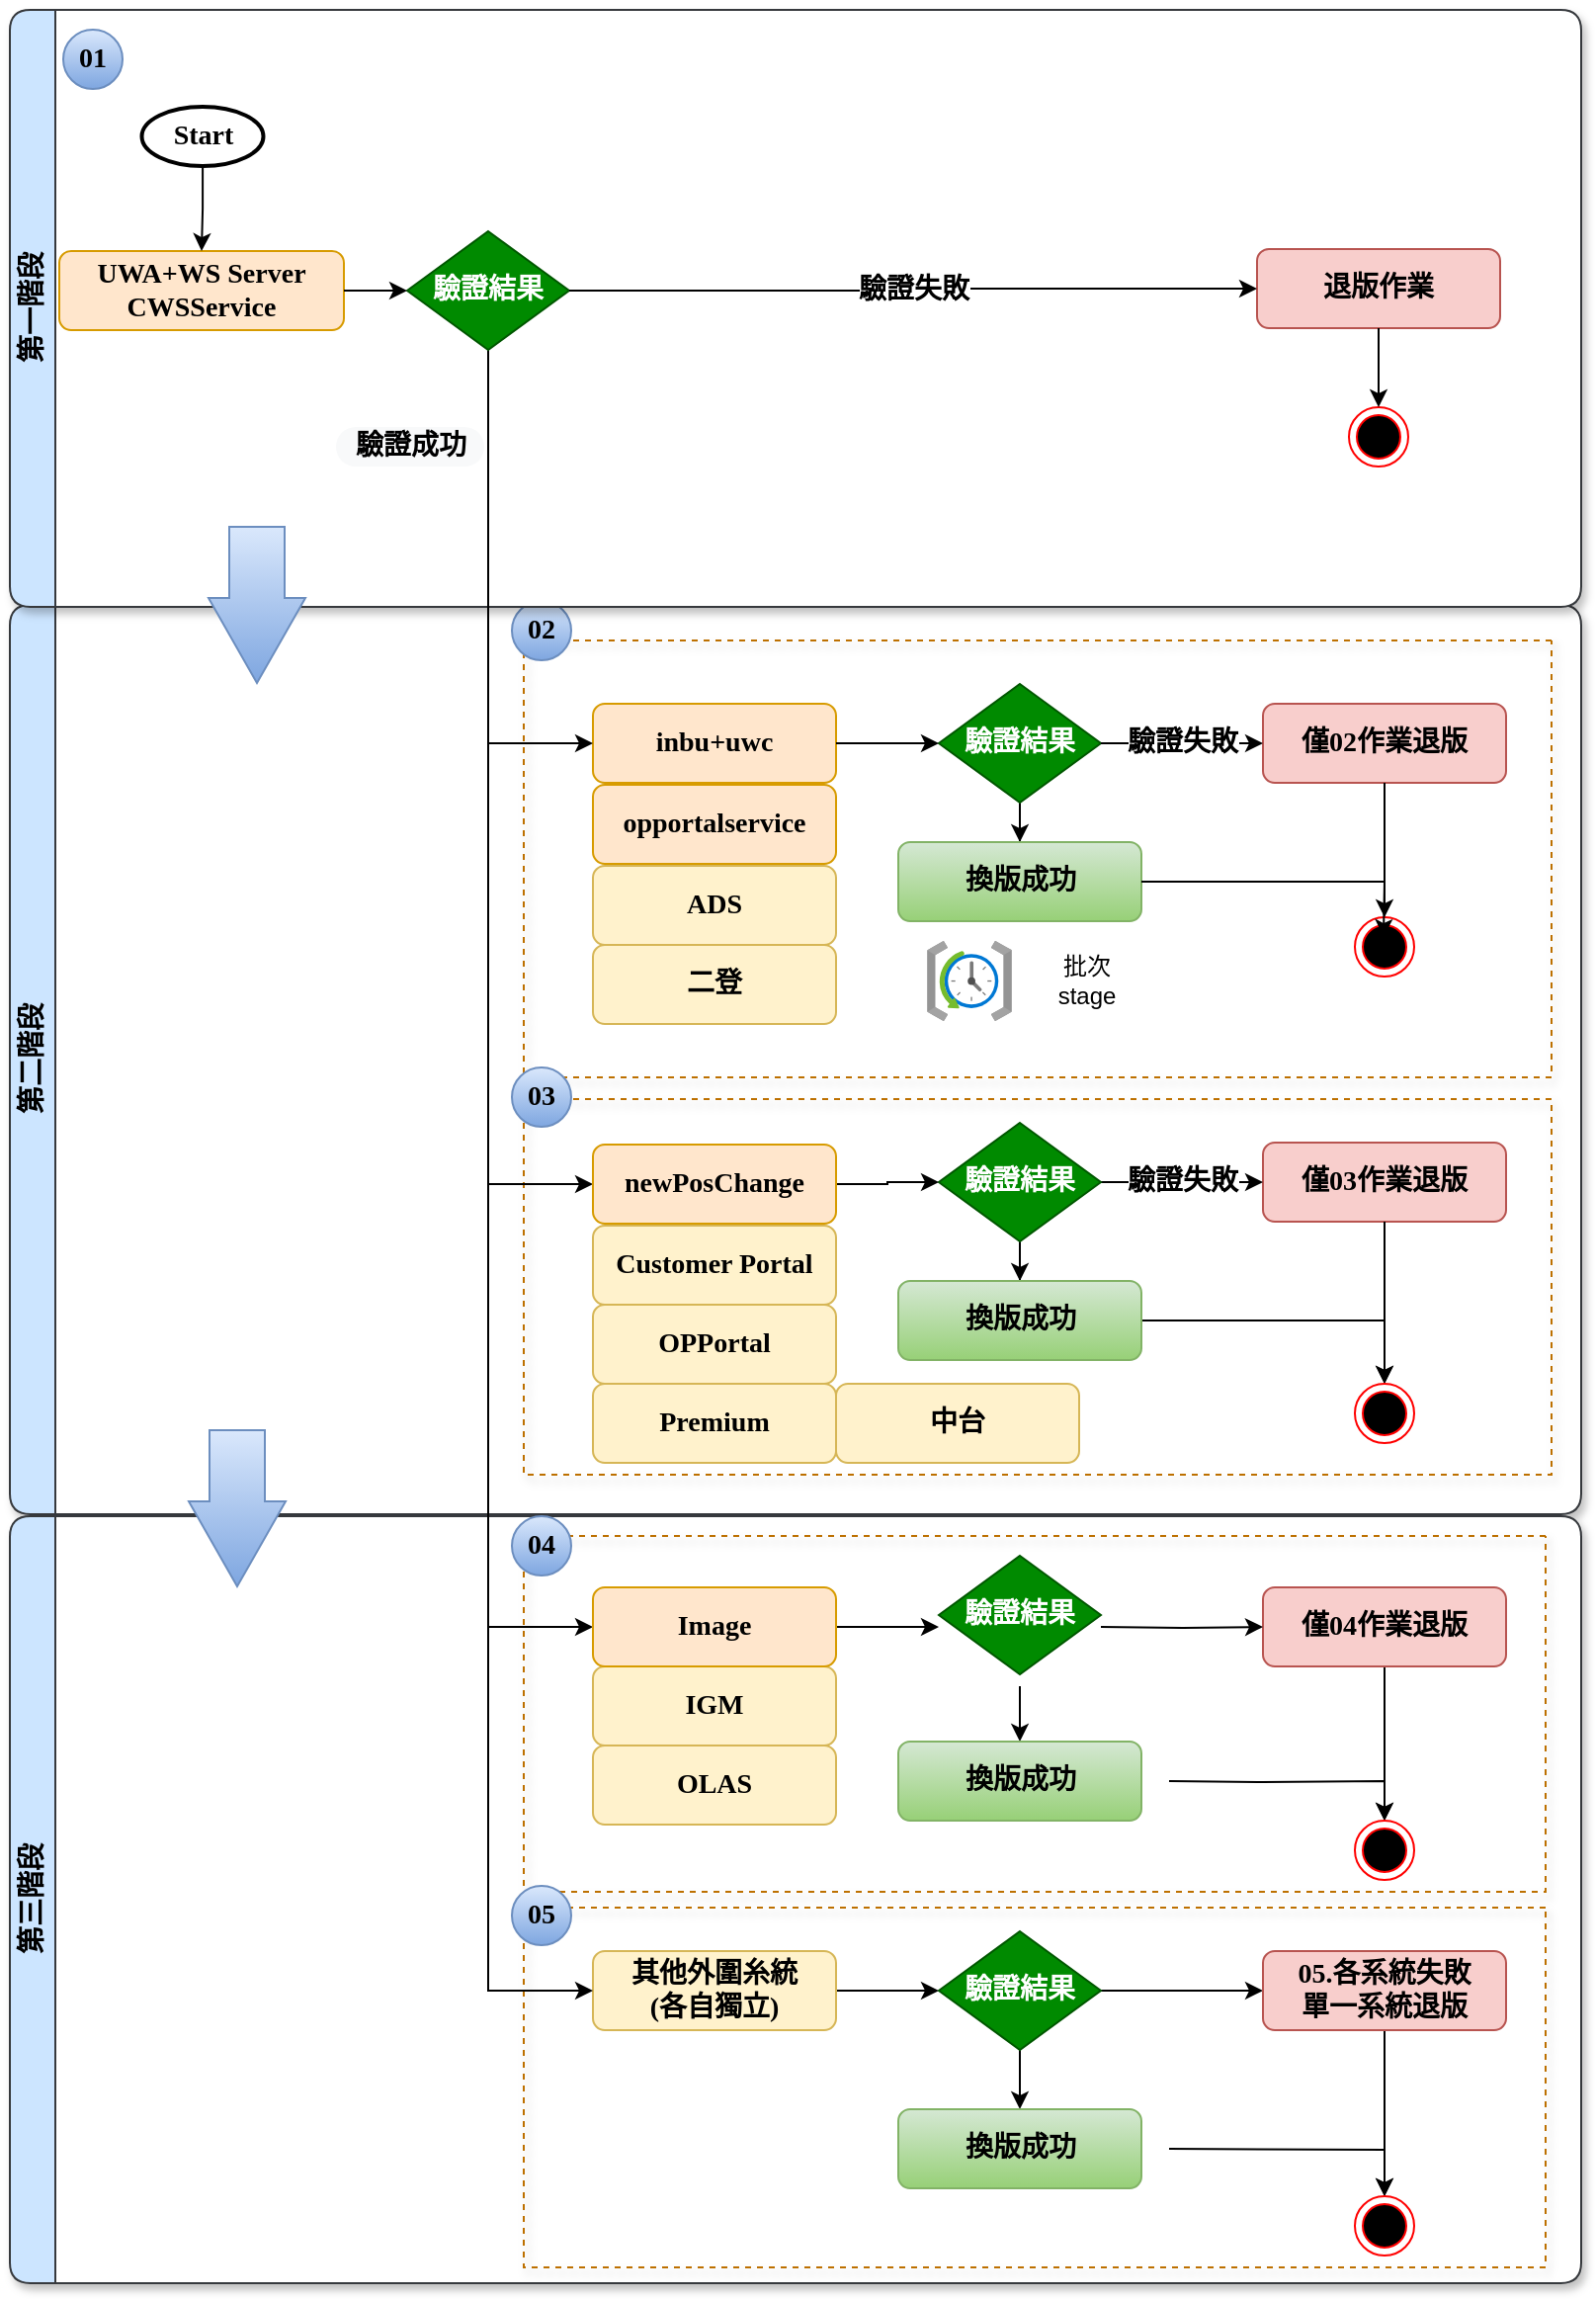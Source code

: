 <mxfile version="24.9.2">
  <diagram id="C5RBs43oDa-KdzZeNtuy" name="Page-1">
    <mxGraphModel dx="786" dy="469" grid="1" gridSize="10" guides="1" tooltips="1" connect="1" arrows="1" fold="1" page="1" pageScale="1" pageWidth="827" pageHeight="1169" math="0" shadow="0">
      <root>
        <mxCell id="WIyWlLk6GJQsqaUBKTNV-0" />
        <mxCell id="WIyWlLk6GJQsqaUBKTNV-1" parent="WIyWlLk6GJQsqaUBKTNV-0" />
        <mxCell id="SWPrqackAz6YK81M5vLL-146" value="第二階段" style="swimlane;horizontal=0;whiteSpace=wrap;html=1;rounded=1;shadow=1;fillColor=#cce5ff;strokeColor=#36393d;swimlaneFillColor=default;fontFamily=Verdana;fontSize=14;fontStyle=1" parent="WIyWlLk6GJQsqaUBKTNV-1" vertex="1">
          <mxGeometry x="5" y="311" width="795" height="460" as="geometry" />
        </mxCell>
        <mxCell id="SWPrqackAz6YK81M5vLL-147" value="僅03作業退版" style="rounded=1;whiteSpace=wrap;html=1;fontSize=14;glass=0;strokeWidth=1;shadow=0;fillColor=#f8cecc;strokeColor=#b85450;fontFamily=Verdana;fontStyle=1" parent="SWPrqackAz6YK81M5vLL-146" vertex="1">
          <mxGeometry x="634" y="272" width="123.0" height="40" as="geometry" />
        </mxCell>
        <mxCell id="SWPrqackAz6YK81M5vLL-149" style="edgeStyle=orthogonalEdgeStyle;rounded=0;orthogonalLoop=1;jettySize=auto;html=1;entryX=0.5;entryY=0;entryDx=0;entryDy=0;fontFamily=Verdana;fontSize=14;fontStyle=1" parent="SWPrqackAz6YK81M5vLL-146" source="SWPrqackAz6YK81M5vLL-147" target="SWPrqackAz6YK81M5vLL-148" edge="1">
          <mxGeometry relative="1" as="geometry" />
        </mxCell>
        <mxCell id="SWPrqackAz6YK81M5vLL-134" value="二登" style="rounded=1;whiteSpace=wrap;html=1;fontSize=14;glass=0;strokeWidth=1;shadow=0;fillColor=#fff2cc;strokeColor=#d6b656;fontFamily=Verdana;fontStyle=1" parent="SWPrqackAz6YK81M5vLL-146" vertex="1">
          <mxGeometry x="295.0" y="172" width="123.0" height="40" as="geometry" />
        </mxCell>
        <mxCell id="SWPrqackAz6YK81M5vLL-133" value="ADS" style="rounded=1;whiteSpace=wrap;html=1;fontSize=14;glass=0;strokeWidth=1;shadow=0;fillColor=#fff2cc;strokeColor=#d6b656;fontFamily=Verdana;fontStyle=1" parent="SWPrqackAz6YK81M5vLL-146" vertex="1">
          <mxGeometry x="295.0" y="132" width="123.0" height="40" as="geometry" />
        </mxCell>
        <mxCell id="SWPrqackAz6YK81M5vLL-191" style="edgeStyle=orthogonalEdgeStyle;rounded=0;orthogonalLoop=1;jettySize=auto;html=1;entryX=0.5;entryY=0;entryDx=0;entryDy=0;fontFamily=Verdana;fontSize=14;fontStyle=1" parent="SWPrqackAz6YK81M5vLL-146" source="SWPrqackAz6YK81M5vLL-136" target="SWPrqackAz6YK81M5vLL-189" edge="1">
          <mxGeometry relative="1" as="geometry" />
        </mxCell>
        <mxCell id="SWPrqackAz6YK81M5vLL-136" value="驗證結果" style="rhombus;whiteSpace=wrap;html=1;fillColor=#008a00;fontColor=#ffffff;strokeColor=#005700;fontFamily=Verdana;fontSize=14;fontStyle=1" parent="SWPrqackAz6YK81M5vLL-146" vertex="1">
          <mxGeometry x="470.0" y="40" width="82" height="60" as="geometry" />
        </mxCell>
        <mxCell id="SWPrqackAz6YK81M5vLL-139" value="僅02作業退版" style="rounded=1;whiteSpace=wrap;html=1;fontSize=14;glass=0;strokeWidth=1;shadow=0;fillColor=#f8cecc;strokeColor=#b85450;fontFamily=Verdana;fontStyle=1" parent="SWPrqackAz6YK81M5vLL-146" vertex="1">
          <mxGeometry x="634" y="50" width="123.0" height="40" as="geometry" />
        </mxCell>
        <mxCell id="SWPrqackAz6YK81M5vLL-135" value="驗證失敗" style="edgeStyle=orthogonalEdgeStyle;rounded=0;orthogonalLoop=1;jettySize=auto;html=1;entryX=0;entryY=0.5;entryDx=0;entryDy=0;fontFamily=Verdana;fontSize=14;fontStyle=1" parent="SWPrqackAz6YK81M5vLL-146" source="SWPrqackAz6YK81M5vLL-136" target="SWPrqackAz6YK81M5vLL-139" edge="1">
          <mxGeometry relative="1" as="geometry" />
        </mxCell>
        <mxCell id="SWPrqackAz6YK81M5vLL-138" style="edgeStyle=orthogonalEdgeStyle;rounded=0;orthogonalLoop=1;jettySize=auto;html=1;entryX=0.5;entryY=0;entryDx=0;entryDy=0;fontFamily=Verdana;fontSize=14;fontStyle=1" parent="SWPrqackAz6YK81M5vLL-146" source="SWPrqackAz6YK81M5vLL-139" target="SWPrqackAz6YK81M5vLL-140" edge="1">
          <mxGeometry relative="1" as="geometry" />
        </mxCell>
        <mxCell id="SWPrqackAz6YK81M5vLL-129" value="&lt;div style=&quot;text-align: left; font-size: 14px;&quot;&gt;&lt;span style=&quot;background-color: initial; font-size: 14px;&quot;&gt;OPPortal&lt;/span&gt;&lt;/div&gt;" style="rounded=1;whiteSpace=wrap;html=1;fontSize=14;glass=0;strokeWidth=1;shadow=0;fillColor=#fff2cc;strokeColor=#d6b656;fontFamily=Verdana;fontStyle=1" parent="SWPrqackAz6YK81M5vLL-146" vertex="1">
          <mxGeometry x="295.0" y="354" width="123.0" height="40" as="geometry" />
        </mxCell>
        <mxCell id="SWPrqackAz6YK81M5vLL-153" value="驗證失敗" style="edgeStyle=orthogonalEdgeStyle;rounded=0;orthogonalLoop=1;jettySize=auto;html=1;fontFamily=Verdana;fontSize=14;fontStyle=1" parent="SWPrqackAz6YK81M5vLL-146" source="SWPrqackAz6YK81M5vLL-150" target="SWPrqackAz6YK81M5vLL-147" edge="1">
          <mxGeometry relative="1" as="geometry" />
        </mxCell>
        <mxCell id="SWPrqackAz6YK81M5vLL-197" style="edgeStyle=orthogonalEdgeStyle;rounded=0;orthogonalLoop=1;jettySize=auto;html=1;entryX=0.5;entryY=0;entryDx=0;entryDy=0;fontFamily=Verdana;fontSize=14;fontStyle=1" parent="SWPrqackAz6YK81M5vLL-146" source="SWPrqackAz6YK81M5vLL-150" target="SWPrqackAz6YK81M5vLL-193" edge="1">
          <mxGeometry relative="1" as="geometry" />
        </mxCell>
        <mxCell id="SWPrqackAz6YK81M5vLL-150" value="驗證結果" style="rhombus;whiteSpace=wrap;html=1;fillColor=#008a00;fontColor=#ffffff;strokeColor=#005700;fontFamily=Verdana;fontSize=14;fontStyle=1" parent="SWPrqackAz6YK81M5vLL-146" vertex="1">
          <mxGeometry x="470.0" y="262" width="82" height="60" as="geometry" />
        </mxCell>
        <mxCell id="SWPrqackAz6YK81M5vLL-189" value="換版成功" style="rounded=1;whiteSpace=wrap;html=1;fontSize=14;glass=0;strokeWidth=1;shadow=0;fontFamily=Verdana;fillColor=#d5e8d4;gradientColor=#97d077;strokeColor=#82b366;fontStyle=1" parent="SWPrqackAz6YK81M5vLL-146" vertex="1">
          <mxGeometry x="449.5" y="120" width="123.0" height="40" as="geometry" />
        </mxCell>
        <mxCell id="SWPrqackAz6YK81M5vLL-201" style="edgeStyle=orthogonalEdgeStyle;rounded=0;orthogonalLoop=1;jettySize=auto;html=1;entryX=0.5;entryY=0;entryDx=0;entryDy=0;fontFamily=Verdana;fontSize=14;fontStyle=1;exitX=1;exitY=0.5;exitDx=0;exitDy=0;" parent="SWPrqackAz6YK81M5vLL-146" source="SWPrqackAz6YK81M5vLL-193" target="SWPrqackAz6YK81M5vLL-148" edge="1">
          <mxGeometry relative="1" as="geometry">
            <mxPoint x="586.5" y="362" as="sourcePoint" />
          </mxGeometry>
        </mxCell>
        <mxCell id="SWPrqackAz6YK81M5vLL-193" value="換版成功" style="rounded=1;whiteSpace=wrap;html=1;fontSize=14;glass=0;strokeWidth=1;shadow=0;fontFamily=Verdana;fillColor=#d5e8d4;gradientColor=#97d077;strokeColor=#82b366;fontStyle=1" parent="SWPrqackAz6YK81M5vLL-146" vertex="1">
          <mxGeometry x="449.5" y="342" width="123.0" height="40" as="geometry" />
        </mxCell>
        <mxCell id="SWPrqackAz6YK81M5vLL-198" value="" style="swimlane;startSize=0;dashed=1;shadow=1;rounded=1;fillColor=#f0a30a;fontColor=#000000;strokeColor=#BD7000;swimlaneFillColor=none;fontFamily=Verdana;fontSize=14;fontStyle=1" parent="SWPrqackAz6YK81M5vLL-146" vertex="1">
          <mxGeometry x="260" y="18" width="520" height="221" as="geometry" />
        </mxCell>
        <mxCell id="SWPrqackAz6YK81M5vLL-140" value="" style="ellipse;html=1;shape=endState;fillColor=#000000;strokeColor=#ff0000;fontFamily=Verdana;fontSize=14;fontStyle=1" parent="SWPrqackAz6YK81M5vLL-198" vertex="1">
          <mxGeometry x="420.5" y="140" width="30" height="30" as="geometry" />
        </mxCell>
        <mxCell id="SWPrqackAz6YK81M5vLL-237" value="02" style="ellipse;whiteSpace=wrap;html=1;aspect=fixed;fillColor=#dae8fc;gradientColor=#7ea6e0;strokeColor=#6c8ebf;fontFamily=Verdana;fontSize=14;fontStyle=1" parent="SWPrqackAz6YK81M5vLL-198" vertex="1">
          <mxGeometry x="-6" y="-20" width="30" height="30" as="geometry" />
        </mxCell>
        <mxCell id="aclCSw0ql2PgXOTzAVun-2" value="&lt;span data-teams=&quot;true&quot;&gt;opportalservice&lt;/span&gt;" style="rounded=1;whiteSpace=wrap;html=1;fontSize=14;glass=0;strokeWidth=1;shadow=0;fillColor=#ffe6cc;strokeColor=#d79b00;fontFamily=Verdana;fontStyle=1" parent="SWPrqackAz6YK81M5vLL-198" vertex="1">
          <mxGeometry x="35.0" y="73" width="123.0" height="40" as="geometry" />
        </mxCell>
        <mxCell id="aclCSw0ql2PgXOTzAVun-6" value="" style="image;aspect=fixed;html=1;points=[];align=center;fontSize=12;image=img/lib/azure2/management_governance/Scheduler_Job_Collections.svg;" parent="SWPrqackAz6YK81M5vLL-198" vertex="1">
          <mxGeometry x="204" y="152" width="43" height="40.47" as="geometry" />
        </mxCell>
        <mxCell id="aclCSw0ql2PgXOTzAVun-7" value="批次&lt;div&gt;stage&lt;/div&gt;" style="text;html=1;align=center;verticalAlign=middle;whiteSpace=wrap;rounded=0;" parent="SWPrqackAz6YK81M5vLL-198" vertex="1">
          <mxGeometry x="255" y="157.23" width="60" height="30" as="geometry" />
        </mxCell>
        <mxCell id="SWPrqackAz6YK81M5vLL-200" value="" style="swimlane;startSize=0;dashed=1;shadow=1;rounded=1;fillColor=#f0a30a;fontColor=#000000;strokeColor=#BD7000;fontFamily=Verdana;fontSize=14;fontStyle=1" parent="SWPrqackAz6YK81M5vLL-146" vertex="1">
          <mxGeometry x="260" y="250" width="520" height="190" as="geometry" />
        </mxCell>
        <mxCell id="SWPrqackAz6YK81M5vLL-148" value="" style="ellipse;html=1;shape=endState;fillColor=#000000;strokeColor=#ff0000;fontFamily=Verdana;fontSize=14;fontStyle=1" parent="SWPrqackAz6YK81M5vLL-200" vertex="1">
          <mxGeometry x="420.5" y="144" width="30" height="30" as="geometry" />
        </mxCell>
        <mxCell id="SWPrqackAz6YK81M5vLL-238" value="03" style="ellipse;whiteSpace=wrap;html=1;aspect=fixed;fillColor=#dae8fc;gradientColor=#7ea6e0;strokeColor=#6c8ebf;fontFamily=Verdana;fontSize=14;fontStyle=1" parent="SWPrqackAz6YK81M5vLL-200" vertex="1">
          <mxGeometry x="-6" y="-16" width="30" height="30" as="geometry" />
        </mxCell>
        <mxCell id="aclCSw0ql2PgXOTzAVun-0" value="&lt;div style=&quot;text-align: left;&quot;&gt;Premium&lt;/div&gt;" style="rounded=1;whiteSpace=wrap;html=1;fontSize=14;glass=0;strokeWidth=1;shadow=0;fillColor=#fff2cc;strokeColor=#d6b656;fontFamily=Verdana;fontStyle=1" parent="SWPrqackAz6YK81M5vLL-200" vertex="1">
          <mxGeometry x="35.0" y="144" width="123.0" height="40" as="geometry" />
        </mxCell>
        <mxCell id="aclCSw0ql2PgXOTzAVun-1" value="&lt;div style=&quot;text-align: left;&quot;&gt;中台&lt;/div&gt;" style="rounded=1;whiteSpace=wrap;html=1;fontSize=14;glass=0;strokeWidth=1;shadow=0;fillColor=#fff2cc;strokeColor=#d6b656;fontFamily=Verdana;fontStyle=1" parent="SWPrqackAz6YK81M5vLL-200" vertex="1">
          <mxGeometry x="158.0" y="144" width="123.0" height="40" as="geometry" />
        </mxCell>
        <mxCell id="SWPrqackAz6YK81M5vLL-202" style="edgeStyle=orthogonalEdgeStyle;rounded=0;orthogonalLoop=1;jettySize=auto;html=1;fontFamily=Verdana;fontSize=14;fontStyle=1;exitX=1;exitY=0.5;exitDx=0;exitDy=0;" parent="SWPrqackAz6YK81M5vLL-146" source="SWPrqackAz6YK81M5vLL-189" edge="1">
          <mxGeometry relative="1" as="geometry">
            <mxPoint x="586.5" y="140" as="sourcePoint" />
            <mxPoint x="695" y="168" as="targetPoint" />
          </mxGeometry>
        </mxCell>
        <mxCell id="SWPrqackAz6YK81M5vLL-187" value="第三階段" style="swimlane;horizontal=0;whiteSpace=wrap;html=1;rounded=1;shadow=1;fillColor=#cce5ff;strokeColor=#36393d;swimlaneFillColor=default;fontFamily=Verdana;fontSize=14;fontStyle=1" parent="WIyWlLk6GJQsqaUBKTNV-1" vertex="1">
          <mxGeometry x="5" y="772" width="795" height="388" as="geometry" />
        </mxCell>
        <mxCell id="SWPrqackAz6YK81M5vLL-112" style="edgeStyle=orthogonalEdgeStyle;rounded=0;orthogonalLoop=1;jettySize=auto;html=1;entryX=0.5;entryY=0;entryDx=0;entryDy=0;fontFamily=Verdana;fontSize=14;fontStyle=1" parent="SWPrqackAz6YK81M5vLL-187" source="SWPrqackAz6YK81M5vLL-113" target="SWPrqackAz6YK81M5vLL-114" edge="1">
          <mxGeometry relative="1" as="geometry" />
        </mxCell>
        <mxCell id="SWPrqackAz6YK81M5vLL-113" value="僅04作業退版" style="rounded=1;whiteSpace=wrap;html=1;fontSize=14;glass=0;strokeWidth=1;shadow=0;fillColor=#f8cecc;strokeColor=#b85450;fontFamily=Verdana;fontStyle=1" parent="SWPrqackAz6YK81M5vLL-187" vertex="1">
          <mxGeometry x="634" y="36" width="123.0" height="40" as="geometry" />
        </mxCell>
        <mxCell id="SWPrqackAz6YK81M5vLL-204" value="" style="edgeStyle=orthogonalEdgeStyle;rounded=0;orthogonalLoop=1;jettySize=auto;html=1;fontFamily=Verdana;fontSize=14;fontStyle=1" parent="SWPrqackAz6YK81M5vLL-187" target="SWPrqackAz6YK81M5vLL-113" edge="1">
          <mxGeometry relative="1" as="geometry">
            <mxPoint x="552" y="56" as="sourcePoint" />
          </mxGeometry>
        </mxCell>
        <mxCell id="SWPrqackAz6YK81M5vLL-207" style="edgeStyle=orthogonalEdgeStyle;rounded=0;orthogonalLoop=1;jettySize=auto;html=1;entryX=0.5;entryY=0;entryDx=0;entryDy=0;fontFamily=Verdana;fontSize=14;fontStyle=1" parent="SWPrqackAz6YK81M5vLL-187" target="SWPrqackAz6YK81M5vLL-132" edge="1">
          <mxGeometry relative="1" as="geometry">
            <mxPoint x="511" y="86.0" as="sourcePoint" />
          </mxGeometry>
        </mxCell>
        <mxCell id="SWPrqackAz6YK81M5vLL-199" value="驗證結果" style="rhombus;whiteSpace=wrap;html=1;fillColor=#008a00;fontColor=#ffffff;strokeColor=#005700;fontFamily=Verdana;fontSize=14;fontStyle=1" parent="SWPrqackAz6YK81M5vLL-187" vertex="1">
          <mxGeometry x="470.0" y="20" width="82" height="60" as="geometry" />
        </mxCell>
        <mxCell id="SWPrqackAz6YK81M5vLL-210" style="edgeStyle=orthogonalEdgeStyle;rounded=0;orthogonalLoop=1;jettySize=auto;html=1;entryX=0;entryY=0.5;entryDx=0;entryDy=0;fontFamily=Verdana;fontSize=14;fontStyle=1" parent="SWPrqackAz6YK81M5vLL-187" source="SWPrqackAz6YK81M5vLL-122" target="SWPrqackAz6YK81M5vLL-209" edge="1">
          <mxGeometry relative="1" as="geometry" />
        </mxCell>
        <mxCell id="SWPrqackAz6YK81M5vLL-122" value="其他外圍糸統&lt;div style=&quot;font-size: 14px;&quot;&gt;(各自獨立)&lt;/div&gt;" style="rounded=1;whiteSpace=wrap;html=1;fontSize=14;glass=0;strokeWidth=1;shadow=0;fillColor=#fff2cc;strokeColor=#d6b656;fontFamily=Verdana;fontStyle=1" parent="SWPrqackAz6YK81M5vLL-187" vertex="1">
          <mxGeometry x="295" y="220" width="123.0" height="40" as="geometry" />
        </mxCell>
        <mxCell id="SWPrqackAz6YK81M5vLL-224" style="edgeStyle=orthogonalEdgeStyle;rounded=0;orthogonalLoop=1;jettySize=auto;html=1;entryX=0.5;entryY=0;entryDx=0;entryDy=0;fontFamily=Verdana;fontSize=14;fontStyle=1" parent="SWPrqackAz6YK81M5vLL-187" target="SWPrqackAz6YK81M5vLL-114" edge="1">
          <mxGeometry relative="1" as="geometry">
            <mxPoint x="586.5" y="134" as="sourcePoint" />
          </mxGeometry>
        </mxCell>
        <mxCell id="SWPrqackAz6YK81M5vLL-132" value="換版成功" style="rounded=1;whiteSpace=wrap;html=1;fontSize=14;glass=0;strokeWidth=1;shadow=0;fontFamily=Verdana;fillColor=#d5e8d4;gradientColor=#97d077;strokeColor=#82b366;fontStyle=1" parent="SWPrqackAz6YK81M5vLL-187" vertex="1">
          <mxGeometry x="449.5" y="114" width="123.0" height="40" as="geometry" />
        </mxCell>
        <mxCell id="SWPrqackAz6YK81M5vLL-213" style="edgeStyle=orthogonalEdgeStyle;rounded=0;orthogonalLoop=1;jettySize=auto;html=1;fontFamily=Verdana;fontSize=14;fontStyle=1" parent="SWPrqackAz6YK81M5vLL-187" source="SWPrqackAz6YK81M5vLL-209" target="SWPrqackAz6YK81M5vLL-212" edge="1">
          <mxGeometry relative="1" as="geometry" />
        </mxCell>
        <mxCell id="SWPrqackAz6YK81M5vLL-217" style="edgeStyle=orthogonalEdgeStyle;rounded=0;orthogonalLoop=1;jettySize=auto;html=1;fontFamily=Verdana;fontSize=14;fontStyle=1" parent="SWPrqackAz6YK81M5vLL-187" source="SWPrqackAz6YK81M5vLL-209" target="SWPrqackAz6YK81M5vLL-215" edge="1">
          <mxGeometry relative="1" as="geometry" />
        </mxCell>
        <mxCell id="SWPrqackAz6YK81M5vLL-209" value="驗證結果" style="rhombus;whiteSpace=wrap;html=1;fillColor=#008a00;fontColor=#ffffff;strokeColor=#005700;fontFamily=Verdana;fontSize=14;fontStyle=1" parent="SWPrqackAz6YK81M5vLL-187" vertex="1">
          <mxGeometry x="470.0" y="210" width="82" height="60" as="geometry" />
        </mxCell>
        <mxCell id="SWPrqackAz6YK81M5vLL-225" style="edgeStyle=orthogonalEdgeStyle;rounded=0;orthogonalLoop=1;jettySize=auto;html=1;entryX=0.5;entryY=0;entryDx=0;entryDy=0;fontFamily=Verdana;fontSize=14;fontStyle=1" parent="SWPrqackAz6YK81M5vLL-187" target="SWPrqackAz6YK81M5vLL-216" edge="1">
          <mxGeometry relative="1" as="geometry">
            <mxPoint x="586.5" y="320" as="sourcePoint" />
          </mxGeometry>
        </mxCell>
        <mxCell id="SWPrqackAz6YK81M5vLL-212" value="換版成功" style="rounded=1;whiteSpace=wrap;html=1;fontSize=14;glass=0;strokeWidth=1;shadow=0;fontFamily=Verdana;fillColor=#d5e8d4;gradientColor=#97d077;strokeColor=#82b366;fontStyle=1" parent="SWPrqackAz6YK81M5vLL-187" vertex="1">
          <mxGeometry x="449.5" y="300" width="123.0" height="40" as="geometry" />
        </mxCell>
        <mxCell id="SWPrqackAz6YK81M5vLL-214" style="edgeStyle=orthogonalEdgeStyle;rounded=0;orthogonalLoop=1;jettySize=auto;html=1;entryX=0.5;entryY=0;entryDx=0;entryDy=0;fontFamily=Verdana;fontSize=14;fontStyle=1" parent="SWPrqackAz6YK81M5vLL-187" source="SWPrqackAz6YK81M5vLL-215" target="SWPrqackAz6YK81M5vLL-216" edge="1">
          <mxGeometry relative="1" as="geometry" />
        </mxCell>
        <mxCell id="SWPrqackAz6YK81M5vLL-215" value="05.各系統失敗&lt;div&gt;單一系統退版&lt;/div&gt;" style="rounded=1;whiteSpace=wrap;html=1;fontSize=14;glass=0;strokeWidth=1;shadow=0;fillColor=#f8cecc;strokeColor=#b85450;fontFamily=Verdana;fontStyle=1" parent="SWPrqackAz6YK81M5vLL-187" vertex="1">
          <mxGeometry x="634" y="220" width="123.0" height="40" as="geometry" />
        </mxCell>
        <mxCell id="SWPrqackAz6YK81M5vLL-216" value="" style="ellipse;html=1;shape=endState;fillColor=#000000;strokeColor=#ff0000;fontFamily=Verdana;fontSize=14;fontStyle=1" parent="SWPrqackAz6YK81M5vLL-187" vertex="1">
          <mxGeometry x="680.5" y="344" width="30" height="30" as="geometry" />
        </mxCell>
        <mxCell id="SWPrqackAz6YK81M5vLL-218" value="" style="swimlane;startSize=0;dashed=1;shadow=1;rounded=1;fillColor=#f0a30a;fontColor=#000000;strokeColor=#BD7000;fontFamily=Verdana;fontSize=14;fontStyle=1" parent="SWPrqackAz6YK81M5vLL-187" vertex="1">
          <mxGeometry x="260" y="10" width="517" height="180" as="geometry" />
        </mxCell>
        <mxCell id="SWPrqackAz6YK81M5vLL-114" value="" style="ellipse;html=1;shape=endState;fillColor=#000000;strokeColor=#ff0000;fontFamily=Verdana;fontSize=14;fontStyle=1" parent="SWPrqackAz6YK81M5vLL-218" vertex="1">
          <mxGeometry x="420.5" y="144" width="30" height="30" as="geometry" />
        </mxCell>
        <mxCell id="SWPrqackAz6YK81M5vLL-239" value="04" style="ellipse;whiteSpace=wrap;html=1;aspect=fixed;fillColor=#dae8fc;gradientColor=#7ea6e0;strokeColor=#6c8ebf;fontFamily=Verdana;fontSize=14;fontStyle=1" parent="SWPrqackAz6YK81M5vLL-218" vertex="1">
          <mxGeometry x="-6" y="-10" width="30" height="30" as="geometry" />
        </mxCell>
        <mxCell id="c27peqgYFpaJcafau-Z4-0" value="&lt;span style=&quot;text-align: left; font-size: 14px;&quot;&gt;IGM&lt;/span&gt;" style="rounded=1;whiteSpace=wrap;html=1;fontSize=14;glass=0;strokeWidth=1;shadow=0;fillColor=#fff2cc;strokeColor=#d6b656;fontFamily=Verdana;fontStyle=1" vertex="1" parent="SWPrqackAz6YK81M5vLL-218">
          <mxGeometry x="35.0" y="66" width="123.0" height="40" as="geometry" />
        </mxCell>
        <mxCell id="c27peqgYFpaJcafau-Z4-1" value="&lt;span style=&quot;text-align: left; font-size: 14px;&quot;&gt;OLAS&lt;/span&gt;" style="rounded=1;whiteSpace=wrap;html=1;fontSize=14;glass=0;strokeWidth=1;shadow=0;fillColor=#fff2cc;strokeColor=#d6b656;fontFamily=Verdana;fontStyle=1" vertex="1" parent="SWPrqackAz6YK81M5vLL-218">
          <mxGeometry x="35.0" y="106" width="123.0" height="40" as="geometry" />
        </mxCell>
        <mxCell id="SWPrqackAz6YK81M5vLL-223" value="" style="swimlane;startSize=0;dashed=1;shadow=1;rounded=1;fillColor=#f0a30a;fontColor=#000000;strokeColor=#BD7000;fontFamily=Verdana;fontSize=14;fontStyle=1" parent="SWPrqackAz6YK81M5vLL-187" vertex="1">
          <mxGeometry x="260" y="198" width="517" height="182" as="geometry" />
        </mxCell>
        <mxCell id="SWPrqackAz6YK81M5vLL-240" value="05" style="ellipse;whiteSpace=wrap;html=1;aspect=fixed;fillColor=#dae8fc;gradientColor=#7ea6e0;strokeColor=#6c8ebf;fontFamily=Verdana;fontSize=14;fontStyle=1" parent="SWPrqackAz6YK81M5vLL-223" vertex="1">
          <mxGeometry x="-6" y="-11" width="30" height="30" as="geometry" />
        </mxCell>
        <mxCell id="bksfA2vhkVnLnshgsWXk-1" value="" style="shape=flexArrow;endArrow=classic;html=1;rounded=0;width=28;endSize=14;fillColor=#dae8fc;gradientColor=#7ea6e0;strokeColor=#6c8ebf;" parent="SWPrqackAz6YK81M5vLL-187" edge="1">
          <mxGeometry width="50" height="50" relative="1" as="geometry">
            <mxPoint x="115" y="-44" as="sourcePoint" />
            <mxPoint x="115" y="36" as="targetPoint" />
          </mxGeometry>
        </mxCell>
        <mxCell id="SWPrqackAz6YK81M5vLL-145" value="第一階段" style="swimlane;horizontal=0;whiteSpace=wrap;html=1;rounded=1;shadow=1;fillColor=#cce5ff;strokeColor=#36393d;swimlaneFillColor=default;fontFamily=Verdana;fontSize=14;fontStyle=1" parent="WIyWlLk6GJQsqaUBKTNV-1" vertex="1">
          <mxGeometry x="5" y="10" width="795" height="302" as="geometry" />
        </mxCell>
        <mxCell id="SWPrqackAz6YK81M5vLL-124" value="退版作業" style="rounded=1;whiteSpace=wrap;html=1;fontSize=14;glass=0;strokeWidth=1;shadow=0;fillColor=#f8cecc;strokeColor=#b85450;fontFamily=Verdana;fontStyle=1" parent="SWPrqackAz6YK81M5vLL-145" vertex="1">
          <mxGeometry x="631" y="121" width="123.0" height="40" as="geometry" />
        </mxCell>
        <mxCell id="SWPrqackAz6YK81M5vLL-125" value="" style="ellipse;html=1;shape=endState;fillColor=#000000;strokeColor=#ff0000;fontFamily=Verdana;fontSize=14;fontStyle=1" parent="SWPrqackAz6YK81M5vLL-145" vertex="1">
          <mxGeometry x="677.5" y="201" width="30" height="30" as="geometry" />
        </mxCell>
        <mxCell id="SWPrqackAz6YK81M5vLL-126" style="edgeStyle=orthogonalEdgeStyle;rounded=0;orthogonalLoop=1;jettySize=auto;html=1;entryX=0.5;entryY=0;entryDx=0;entryDy=0;fontFamily=Verdana;fontSize=14;fontStyle=1" parent="SWPrqackAz6YK81M5vLL-145" source="SWPrqackAz6YK81M5vLL-124" target="SWPrqackAz6YK81M5vLL-125" edge="1">
          <mxGeometry relative="1" as="geometry" />
        </mxCell>
        <mxCell id="SWPrqackAz6YK81M5vLL-111" value="Start" style="strokeWidth=2;html=1;shape=mxgraph.flowchart.start_1;whiteSpace=wrap;fontFamily=Verdana;fontSize=14;fontStyle=1" parent="SWPrqackAz6YK81M5vLL-145" vertex="1">
          <mxGeometry x="66.75" y="49" width="61.5" height="30" as="geometry" />
        </mxCell>
        <mxCell id="SWPrqackAz6YK81M5vLL-236" value="01" style="ellipse;whiteSpace=wrap;html=1;aspect=fixed;fillColor=#dae8fc;gradientColor=#7ea6e0;strokeColor=#6c8ebf;fontFamily=Verdana;fontSize=14;fontStyle=1" parent="SWPrqackAz6YK81M5vLL-145" vertex="1">
          <mxGeometry x="27" y="10" width="30" height="30" as="geometry" />
        </mxCell>
        <mxCell id="SWPrqackAz6YK81M5vLL-242" value="驗證成功" style="rounded=1;whiteSpace=wrap;html=1;arcSize=50;strokeColor=none;strokeWidth=1;fillColor=#F8F9FA;fontColor=#000000;whiteSpace=wrap;align=left;verticalAlign=middle;spacingLeft=0;fontStyle=1;fontSize=14;spacing=10;fontFamily=Verdana;" parent="SWPrqackAz6YK81M5vLL-145" vertex="1">
          <mxGeometry x="165" y="211" width="75" height="20" as="geometry" />
        </mxCell>
        <mxCell id="SWPrqackAz6YK81M5vLL-109" value="UWA+WS Server&lt;div style=&quot;font-size: 14px;&quot;&gt;CWSService&lt;/div&gt;" style="rounded=1;whiteSpace=wrap;html=1;fontSize=14;glass=0;strokeWidth=1;shadow=0;fillColor=#ffe6cc;strokeColor=#d79b00;fontFamily=Verdana;fontStyle=1" parent="WIyWlLk6GJQsqaUBKTNV-1" vertex="1">
          <mxGeometry x="30" y="132" width="144" height="40" as="geometry" />
        </mxCell>
        <mxCell id="SWPrqackAz6YK81M5vLL-110" style="edgeStyle=orthogonalEdgeStyle;rounded=0;orthogonalLoop=1;jettySize=auto;html=1;entryX=0.5;entryY=0;entryDx=0;entryDy=0;fontFamily=Verdana;fontSize=14;fontStyle=1" parent="WIyWlLk6GJQsqaUBKTNV-1" source="SWPrqackAz6YK81M5vLL-111" target="SWPrqackAz6YK81M5vLL-109" edge="1">
          <mxGeometry relative="1" as="geometry" />
        </mxCell>
        <mxCell id="SWPrqackAz6YK81M5vLL-115" style="edgeStyle=orthogonalEdgeStyle;rounded=0;orthogonalLoop=1;jettySize=auto;html=1;entryX=0;entryY=0.5;entryDx=0;entryDy=0;exitX=0.5;exitY=1;exitDx=0;exitDy=0;fontFamily=Verdana;fontSize=14;fontStyle=1" parent="WIyWlLk6GJQsqaUBKTNV-1" source="SWPrqackAz6YK81M5vLL-123" target="SWPrqackAz6YK81M5vLL-120" edge="1">
          <mxGeometry relative="1" as="geometry" />
        </mxCell>
        <mxCell id="SWPrqackAz6YK81M5vLL-116" style="edgeStyle=orthogonalEdgeStyle;rounded=0;orthogonalLoop=1;jettySize=auto;html=1;entryX=0;entryY=0.5;entryDx=0;entryDy=0;exitX=0.5;exitY=1;exitDx=0;exitDy=0;fontFamily=Verdana;fontSize=14;fontStyle=1" parent="WIyWlLk6GJQsqaUBKTNV-1" source="SWPrqackAz6YK81M5vLL-123" target="SWPrqackAz6YK81M5vLL-121" edge="1">
          <mxGeometry relative="1" as="geometry" />
        </mxCell>
        <mxCell id="SWPrqackAz6YK81M5vLL-117" style="edgeStyle=orthogonalEdgeStyle;rounded=0;orthogonalLoop=1;jettySize=auto;html=1;entryX=0;entryY=0.5;entryDx=0;entryDy=0;exitX=0.5;exitY=1;exitDx=0;exitDy=0;fontFamily=Verdana;fontSize=14;fontStyle=1" parent="WIyWlLk6GJQsqaUBKTNV-1" source="SWPrqackAz6YK81M5vLL-123" target="SWPrqackAz6YK81M5vLL-122" edge="1">
          <mxGeometry relative="1" as="geometry" />
        </mxCell>
        <mxCell id="SWPrqackAz6YK81M5vLL-118" value="inbu+uwc" style="rounded=1;whiteSpace=wrap;html=1;fontSize=14;glass=0;strokeWidth=1;shadow=0;fillColor=#ffe6cc;strokeColor=#d79b00;fontFamily=Verdana;fontStyle=1" parent="WIyWlLk6GJQsqaUBKTNV-1" vertex="1">
          <mxGeometry x="300.0" y="361" width="123.0" height="40" as="geometry" />
        </mxCell>
        <mxCell id="SWPrqackAz6YK81M5vLL-119" style="rounded=0;orthogonalLoop=1;jettySize=auto;html=1;entryX=0;entryY=0.5;entryDx=0;entryDy=0;edgeStyle=orthogonalEdgeStyle;exitX=0.5;exitY=1;exitDx=0;exitDy=0;fontFamily=Verdana;fontSize=14;fontStyle=1" parent="WIyWlLk6GJQsqaUBKTNV-1" source="SWPrqackAz6YK81M5vLL-123" target="SWPrqackAz6YK81M5vLL-118" edge="1">
          <mxGeometry relative="1" as="geometry" />
        </mxCell>
        <mxCell id="SWPrqackAz6YK81M5vLL-152" style="edgeStyle=orthogonalEdgeStyle;rounded=0;orthogonalLoop=1;jettySize=auto;html=1;entryX=0;entryY=0.5;entryDx=0;entryDy=0;fontFamily=Verdana;fontSize=14;fontStyle=1" parent="WIyWlLk6GJQsqaUBKTNV-1" source="SWPrqackAz6YK81M5vLL-120" target="SWPrqackAz6YK81M5vLL-150" edge="1">
          <mxGeometry relative="1" as="geometry" />
        </mxCell>
        <mxCell id="SWPrqackAz6YK81M5vLL-120" value="newPosChange" style="rounded=1;whiteSpace=wrap;html=1;fontSize=14;glass=0;strokeWidth=1;shadow=0;fillColor=#ffe6cc;strokeColor=#d79b00;fontFamily=Verdana;fontStyle=1" parent="WIyWlLk6GJQsqaUBKTNV-1" vertex="1">
          <mxGeometry x="300.0" y="584" width="123.0" height="40" as="geometry" />
        </mxCell>
        <mxCell id="SWPrqackAz6YK81M5vLL-203" style="edgeStyle=orthogonalEdgeStyle;rounded=0;orthogonalLoop=1;jettySize=auto;html=1;entryX=0;entryY=0.5;entryDx=0;entryDy=0;fontFamily=Verdana;fontSize=14;fontStyle=1" parent="WIyWlLk6GJQsqaUBKTNV-1" source="SWPrqackAz6YK81M5vLL-121" edge="1">
          <mxGeometry relative="1" as="geometry">
            <mxPoint x="475" y="828" as="targetPoint" />
          </mxGeometry>
        </mxCell>
        <mxCell id="SWPrqackAz6YK81M5vLL-121" value="Image" style="rounded=1;whiteSpace=wrap;html=1;fontSize=14;glass=0;strokeWidth=1;shadow=0;fillColor=#ffe6cc;strokeColor=#d79b00;fontFamily=Verdana;fontStyle=1" parent="WIyWlLk6GJQsqaUBKTNV-1" vertex="1">
          <mxGeometry x="300.0" y="808" width="123.0" height="40" as="geometry" />
        </mxCell>
        <mxCell id="SWPrqackAz6YK81M5vLL-123" value="驗證結果" style="rhombus;whiteSpace=wrap;html=1;fillColor=#008a00;fontColor=#ffffff;strokeColor=#005700;fontFamily=Verdana;fontSize=14;fontStyle=1" parent="WIyWlLk6GJQsqaUBKTNV-1" vertex="1">
          <mxGeometry x="206" y="122" width="82" height="60" as="geometry" />
        </mxCell>
        <mxCell id="SWPrqackAz6YK81M5vLL-127" value="驗證失敗" style="edgeStyle=orthogonalEdgeStyle;rounded=0;orthogonalLoop=1;jettySize=auto;html=1;entryX=0;entryY=0.5;entryDx=0;entryDy=0;fontFamily=Verdana;fontSize=14;fontStyle=1" parent="WIyWlLk6GJQsqaUBKTNV-1" source="SWPrqackAz6YK81M5vLL-123" target="SWPrqackAz6YK81M5vLL-124" edge="1">
          <mxGeometry relative="1" as="geometry" />
        </mxCell>
        <mxCell id="SWPrqackAz6YK81M5vLL-128" value="&lt;span style=&quot;text-align: left; font-size: 14px;&quot;&gt;Customer Portal&lt;/span&gt;" style="rounded=1;whiteSpace=wrap;html=1;fontSize=14;glass=0;strokeWidth=1;shadow=0;fillColor=#fff2cc;strokeColor=#d6b656;fontFamily=Verdana;fontStyle=1" parent="WIyWlLk6GJQsqaUBKTNV-1" vertex="1">
          <mxGeometry x="300.0" y="625" width="123.0" height="40" as="geometry" />
        </mxCell>
        <mxCell id="SWPrqackAz6YK81M5vLL-137" style="edgeStyle=orthogonalEdgeStyle;rounded=0;orthogonalLoop=1;jettySize=auto;html=1;fontFamily=Verdana;fontSize=14;fontStyle=1;exitX=1;exitY=0.5;exitDx=0;exitDy=0;" parent="WIyWlLk6GJQsqaUBKTNV-1" source="SWPrqackAz6YK81M5vLL-118" target="SWPrqackAz6YK81M5vLL-136" edge="1">
          <mxGeometry relative="1" as="geometry">
            <mxPoint x="420" y="381" as="sourcePoint" />
          </mxGeometry>
        </mxCell>
        <mxCell id="SWPrqackAz6YK81M5vLL-141" style="rounded=0;orthogonalLoop=1;jettySize=auto;html=1;elbow=vertical;entryX=0;entryY=0.5;entryDx=0;entryDy=0;exitX=1;exitY=0.5;exitDx=0;exitDy=0;fontFamily=Verdana;fontSize=14;fontStyle=1" parent="WIyWlLk6GJQsqaUBKTNV-1" source="SWPrqackAz6YK81M5vLL-109" target="SWPrqackAz6YK81M5vLL-123" edge="1">
          <mxGeometry relative="1" as="geometry" />
        </mxCell>
        <mxCell id="bksfA2vhkVnLnshgsWXk-2" value="" style="shape=flexArrow;endArrow=classic;html=1;rounded=0;width=28;endSize=14;fillColor=#dae8fc;gradientColor=#7ea6e0;strokeColor=#6c8ebf;" parent="WIyWlLk6GJQsqaUBKTNV-1" edge="1">
          <mxGeometry width="50" height="50" relative="1" as="geometry">
            <mxPoint x="130" y="271" as="sourcePoint" />
            <mxPoint x="130" y="351" as="targetPoint" />
          </mxGeometry>
        </mxCell>
      </root>
    </mxGraphModel>
  </diagram>
</mxfile>
